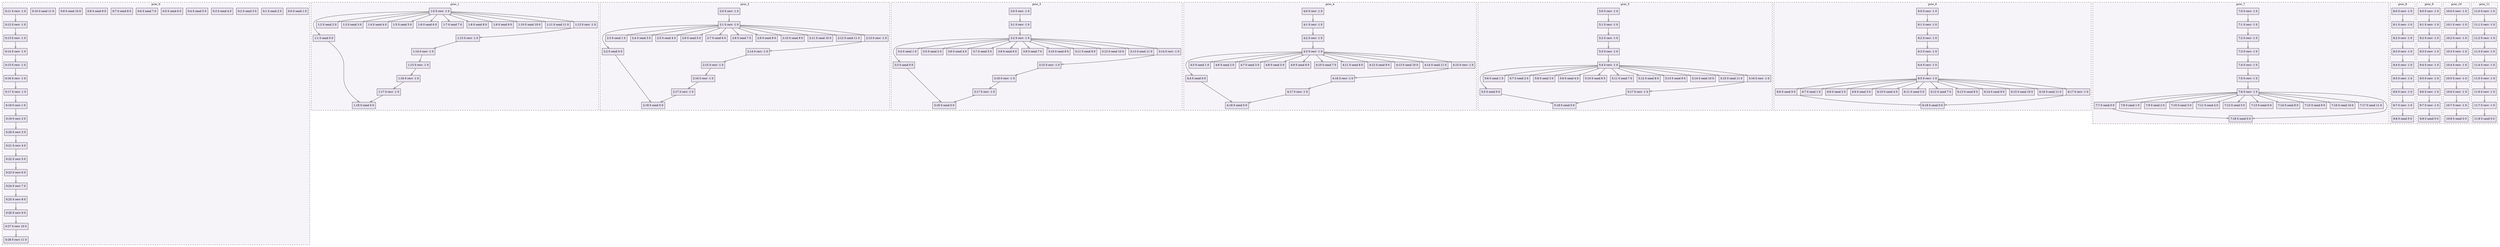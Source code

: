 digraph{node[shape=record style=filled colorscheme=purd9 fillcolor=2];subgraph cluster0{style=dashed;colorscheme=purd9;bgcolor=1;edge[arrowhead=empty];label=proc_0;0[label="0:0 0 send 1 0"];1[label="0:1 0 send 2 0"];2[label="0:2 0 send 3 0"];3[label="0:3 0 send 4 0"];4[label="0:4 0 send 5 0"];5[label="0:5 0 send 6 0"];6[label="0:6 0 send 7 0"];7[label="0:7 0 send 8 0"];8[label="0:8 0 send 9 0"];9[label="0:9 0 send 10 0"];10[label="0:10 0 send 11 0"];11[label="0:11 0 recv -1 0"];12[label="0:12 0 recv -1 0"];13[label="0:13 0 recv -1 0"];14[label="0:14 0 recv -1 0"];15[label="0:15 0 recv -1 0"];16[label="0:16 0 recv -1 0"];17[label="0:17 0 recv -1 0"];18[label="0:18 0 recv 1 0"];19[label="0:19 0 recv 2 0"];20[label="0:20 0 recv 3 0"];21[label="0:21 0 recv 4 0"];22[label="0:22 0 recv 5 0"];23[label="0:23 0 recv 6 0"];24[label="0:24 0 recv 7 0"];25[label="0:25 0 recv 8 0"];26[label="0:26 0 recv 9 0"];27[label="0:27 0 recv 10 0"];28[label="0:28 0 recv 11 0"];11->12;12->13;13->14;14->15;15->16;16->17;17->18;18->19;19->20;20->21;21->22;22->23;23->24;24->25;25->26;26->27;27->28;}subgraph cluster1{style=dashed;colorscheme=purd9;bgcolor=1;edge[arrowhead=empty];label=proc_1;29[label="1:0 0 recv -1 0"];30[label="1:1 0 send 0 0"];31[label="1:2 0 send 2 0"];32[label="1:3 0 send 3 0"];33[label="1:4 0 send 4 0"];34[label="1:5 0 send 5 0"];35[label="1:6 0 send 6 0"];36[label="1:7 0 send 7 0"];37[label="1:8 0 send 8 0"];38[label="1:9 0 send 9 0"];39[label="1:10 0 send 10 0"];40[label="1:11 0 send 11 0"];41[label="1:12 0 recv -1 0"];42[label="1:13 0 recv -1 0"];43[label="1:14 0 recv -1 0"];44[label="1:15 0 recv -1 0"];45[label="1:16 0 recv -1 0"];46[label="1:17 0 recv -1 0"];47[label="1:18 0 send 0 0"];29->30;29->31;29->32;29->33;29->34;29->35;29->36;29->37;29->38;29->39;29->40;29->41;41->42;42->43;43->44;44->45;45->46;46->47;30->47;}subgraph cluster2{style=dashed;colorscheme=purd9;bgcolor=1;edge[arrowhead=empty];label=proc_2;48[label="2:0 0 recv -1 0"];49[label="2:1 0 recv -1 0"];50[label="2:2 0 send 0 0"];51[label="2:3 0 send 1 0"];52[label="2:4 0 send 3 0"];53[label="2:5 0 send 4 0"];54[label="2:6 0 send 5 0"];55[label="2:7 0 send 6 0"];56[label="2:8 0 send 7 0"];57[label="2:9 0 send 8 0"];58[label="2:10 0 send 9 0"];59[label="2:11 0 send 10 0"];60[label="2:12 0 send 11 0"];61[label="2:13 0 recv -1 0"];62[label="2:14 0 recv -1 0"];63[label="2:15 0 recv -1 0"];64[label="2:16 0 recv -1 0"];65[label="2:17 0 recv -1 0"];66[label="2:18 0 send 0 0"];48->49;49->50;49->51;49->52;49->53;49->54;49->55;49->56;49->57;49->58;49->59;49->60;49->61;61->62;62->63;63->64;64->65;65->66;50->66;}subgraph cluster3{style=dashed;colorscheme=purd9;bgcolor=1;edge[arrowhead=empty];label=proc_3;67[label="3:0 0 recv -1 0"];68[label="3:1 0 recv -1 0"];69[label="3:2 0 recv -1 0"];70[label="3:3 0 send 0 0"];71[label="3:4 0 send 1 0"];72[label="3:5 0 send 2 0"];73[label="3:6 0 send 4 0"];74[label="3:7 0 send 5 0"];75[label="3:8 0 send 6 0"];76[label="3:9 0 send 7 0"];77[label="3:10 0 send 8 0"];78[label="3:11 0 send 9 0"];79[label="3:12 0 send 10 0"];80[label="3:13 0 send 11 0"];81[label="3:14 0 recv -1 0"];82[label="3:15 0 recv -1 0"];83[label="3:16 0 recv -1 0"];84[label="3:17 0 recv -1 0"];85[label="3:18 0 send 0 0"];67->68;68->69;69->70;69->71;69->72;69->73;69->74;69->75;69->76;69->77;69->78;69->79;69->80;69->81;81->82;82->83;83->84;84->85;70->85;}subgraph cluster4{style=dashed;colorscheme=purd9;bgcolor=1;edge[arrowhead=empty];label=proc_4;86[label="4:0 0 recv -1 0"];87[label="4:1 0 recv -1 0"];88[label="4:2 0 recv -1 0"];89[label="4:3 0 recv -1 0"];90[label="4:4 0 send 0 0"];91[label="4:5 0 send 1 0"];92[label="4:6 0 send 2 0"];93[label="4:7 0 send 3 0"];94[label="4:8 0 send 5 0"];95[label="4:9 0 send 6 0"];96[label="4:10 0 send 7 0"];97[label="4:11 0 send 8 0"];98[label="4:12 0 send 9 0"];99[label="4:13 0 send 10 0"];100[label="4:14 0 send 11 0"];101[label="4:15 0 recv -1 0"];102[label="4:16 0 recv -1 0"];103[label="4:17 0 recv -1 0"];104[label="4:18 0 send 0 0"];86->87;87->88;88->89;89->90;89->91;89->92;89->93;89->94;89->95;89->96;89->97;89->98;89->99;89->100;89->101;101->102;102->103;103->104;90->104;}subgraph cluster5{style=dashed;colorscheme=purd9;bgcolor=1;edge[arrowhead=empty];label=proc_5;105[label="5:0 0 recv -1 0"];106[label="5:1 0 recv -1 0"];107[label="5:2 0 recv -1 0"];108[label="5:3 0 recv -1 0"];109[label="5:4 0 recv -1 0"];110[label="5:5 0 send 0 0"];111[label="5:6 0 send 1 0"];112[label="5:7 0 send 2 0"];113[label="5:8 0 send 3 0"];114[label="5:9 0 send 4 0"];115[label="5:10 0 send 6 0"];116[label="5:11 0 send 7 0"];117[label="5:12 0 send 8 0"];118[label="5:13 0 send 9 0"];119[label="5:14 0 send 10 0"];120[label="5:15 0 send 11 0"];121[label="5:16 0 recv -1 0"];122[label="5:17 0 recv -1 0"];123[label="5:18 0 send 0 0"];105->106;106->107;107->108;108->109;109->110;109->111;109->112;109->113;109->114;109->115;109->116;109->117;109->118;109->119;109->120;109->121;121->122;122->123;110->123;}subgraph cluster6{style=dashed;colorscheme=purd9;bgcolor=1;edge[arrowhead=empty];label=proc_6;124[label="6:0 0 recv -1 0"];125[label="6:1 0 recv -1 0"];126[label="6:2 0 recv -1 0"];127[label="6:3 0 recv -1 0"];128[label="6:4 0 recv -1 0"];129[label="6:5 0 recv -1 0"];130[label="6:6 0 send 0 0"];131[label="6:7 0 send 1 0"];132[label="6:8 0 send 2 0"];133[label="6:9 0 send 3 0"];134[label="6:10 0 send 4 0"];135[label="6:11 0 send 5 0"];136[label="6:12 0 send 7 0"];137[label="6:13 0 send 8 0"];138[label="6:14 0 send 9 0"];139[label="6:15 0 send 10 0"];140[label="6:16 0 send 11 0"];141[label="6:17 0 recv -1 0"];142[label="6:18 0 send 0 0"];124->125;125->126;126->127;127->128;128->129;129->130;129->131;129->132;129->133;129->134;129->135;129->136;129->137;129->138;129->139;129->140;129->141;141->142;130->142;}subgraph cluster7{style=dashed;colorscheme=purd9;bgcolor=1;edge[arrowhead=empty];label=proc_7;143[label="7:0 0 recv -1 0"];144[label="7:1 0 recv -1 0"];145[label="7:2 0 recv -1 0"];146[label="7:3 0 recv -1 0"];147[label="7:4 0 recv -1 0"];148[label="7:5 0 recv -1 0"];149[label="7:6 0 recv -1 0"];150[label="7:7 0 send 0 0"];151[label="7:8 0 send 1 0"];152[label="7:9 0 send 2 0"];153[label="7:10 0 send 3 0"];154[label="7:11 0 send 4 0"];155[label="7:12 0 send 5 0"];156[label="7:13 0 send 6 0"];157[label="7:14 0 send 8 0"];158[label="7:15 0 send 9 0"];159[label="7:16 0 send 10 0"];160[label="7:17 0 send 11 0"];161[label="7:18 0 send 0 0"];143->144;144->145;145->146;146->147;147->148;148->149;149->150;149->151;149->152;149->153;149->154;149->155;149->156;149->157;149->158;149->159;149->160;150->161;149->161;}subgraph cluster8{style=dashed;colorscheme=purd9;bgcolor=1;edge[arrowhead=empty];label=proc_8;162[label="8:0 0 recv -1 0"];163[label="8:1 0 recv -1 0"];164[label="8:2 0 recv -1 0"];165[label="8:3 0 recv -1 0"];166[label="8:4 0 recv -1 0"];167[label="8:5 0 recv -1 0"];168[label="8:6 0 recv -1 0"];169[label="8:7 0 recv -1 0"];170[label="8:8 0 send 0 0"];162->163;163->164;164->165;165->166;166->167;167->168;168->169;169->170;}subgraph cluster9{style=dashed;colorscheme=purd9;bgcolor=1;edge[arrowhead=empty];label=proc_9;171[label="9:0 0 recv -1 0"];172[label="9:1 0 recv -1 0"];173[label="9:2 0 recv -1 0"];174[label="9:3 0 recv -1 0"];175[label="9:4 0 recv -1 0"];176[label="9:5 0 recv -1 0"];177[label="9:6 0 recv -1 0"];178[label="9:7 0 recv -1 0"];179[label="9:8 0 send 0 0"];171->172;172->173;173->174;174->175;175->176;176->177;177->178;178->179;}subgraph cluster10{style=dashed;colorscheme=purd9;bgcolor=1;edge[arrowhead=empty];label=proc_10;180[label="10:0 0 recv -1 0"];181[label="10:1 0 recv -1 0"];182[label="10:2 0 recv -1 0"];183[label="10:3 0 recv -1 0"];184[label="10:4 0 recv -1 0"];185[label="10:5 0 recv -1 0"];186[label="10:6 0 recv -1 0"];187[label="10:7 0 recv -1 0"];188[label="10:8 0 send 0 0"];180->181;181->182;182->183;183->184;184->185;185->186;186->187;187->188;}subgraph cluster11{style=dashed;colorscheme=purd9;bgcolor=1;edge[arrowhead=empty];label=proc_11;189[label="11:0 0 recv -1 0"];190[label="11:1 0 recv -1 0"];191[label="11:2 0 recv -1 0"];192[label="11:3 0 recv -1 0"];193[label="11:4 0 recv -1 0"];194[label="11:5 0 recv -1 0"];195[label="11:6 0 recv -1 0"];196[label="11:7 0 recv -1 0"];197[label="11:8 0 send 0 0"];189->190;190->191;191->192;192->193;193->194;194->195;195->196;196->197;}}